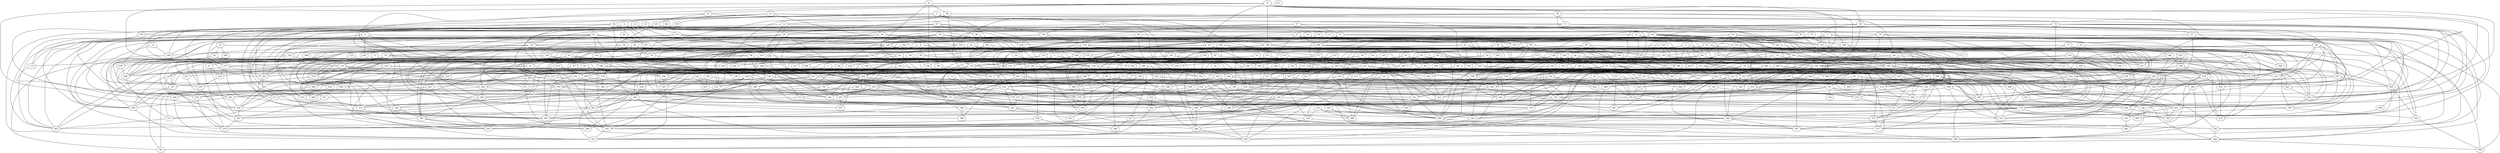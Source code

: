 strict graph "gnp_random_graph(400,0.015)" {
0;
1;
2;
3;
4;
5;
6;
7;
8;
9;
10;
11;
12;
13;
14;
15;
16;
17;
18;
19;
20;
21;
22;
23;
24;
25;
26;
27;
28;
29;
30;
31;
32;
33;
34;
35;
36;
37;
38;
39;
40;
41;
42;
43;
44;
45;
46;
47;
48;
49;
50;
51;
52;
53;
54;
55;
56;
57;
58;
59;
60;
61;
62;
63;
64;
65;
66;
67;
68;
69;
70;
71;
72;
73;
74;
75;
76;
77;
78;
79;
80;
81;
82;
83;
84;
85;
86;
87;
88;
89;
90;
91;
92;
93;
94;
95;
96;
97;
98;
99;
100;
101;
102;
103;
104;
105;
106;
107;
108;
109;
110;
111;
112;
113;
114;
115;
116;
117;
118;
119;
120;
121;
122;
123;
124;
125;
126;
127;
128;
129;
130;
131;
132;
133;
134;
135;
136;
137;
138;
139;
140;
141;
142;
143;
144;
145;
146;
147;
148;
149;
150;
151;
152;
153;
154;
155;
156;
157;
158;
159;
160;
161;
162;
163;
164;
165;
166;
167;
168;
169;
170;
171;
172;
173;
174;
175;
176;
177;
178;
179;
180;
181;
182;
183;
184;
185;
186;
187;
188;
189;
190;
191;
192;
193;
194;
195;
196;
197;
198;
199;
200;
201;
202;
203;
204;
205;
206;
207;
208;
209;
210;
211;
212;
213;
214;
215;
216;
217;
218;
219;
220;
221;
222;
223;
224;
225;
226;
227;
228;
229;
230;
231;
232;
233;
234;
235;
236;
237;
238;
239;
240;
241;
242;
243;
244;
245;
246;
247;
248;
249;
250;
251;
252;
253;
254;
255;
256;
257;
258;
259;
260;
261;
262;
263;
264;
265;
266;
267;
268;
269;
270;
271;
272;
273;
274;
275;
276;
277;
278;
279;
280;
281;
282;
283;
284;
285;
286;
287;
288;
289;
290;
291;
292;
293;
294;
295;
296;
297;
298;
299;
300;
301;
302;
303;
304;
305;
306;
307;
308;
309;
310;
311;
312;
313;
314;
315;
316;
317;
318;
319;
320;
321;
322;
323;
324;
325;
326;
327;
328;
329;
330;
331;
332;
333;
334;
335;
336;
337;
338;
339;
340;
341;
342;
343;
344;
345;
346;
347;
348;
349;
350;
351;
352;
353;
354;
355;
356;
357;
358;
359;
360;
361;
362;
363;
364;
365;
366;
367;
368;
369;
370;
371;
372;
373;
374;
375;
376;
377;
378;
379;
380;
381;
382;
383;
384;
385;
386;
387;
388;
389;
390;
391;
392;
393;
394;
395;
396;
397;
398;
399;
0 -- 165  [is_available=True, prob="0.0523796615684"];
0 -- 201  [is_available=True, prob="0.149494522424"];
0 -- 93  [is_available=True, prob="1.0"];
0 -- 318  [is_available=True, prob="1.0"];
0 -- 39  [is_available=True, prob="0.0309489458091"];
1 -- 354  [is_available=True, prob="0.191725436668"];
1 -- 68  [is_available=True, prob="1.0"];
1 -- 261  [is_available=True, prob="0.544824028272"];
1 -- 300  [is_available=True, prob="0.310121893276"];
1 -- 74  [is_available=True, prob="0.173383597291"];
1 -- 140  [is_available=True, prob="0.161403920431"];
1 -- 86  [is_available=True, prob="0.701616312905"];
1 -- 248  [is_available=True, prob="0.190567802689"];
1 -- 90  [is_available=True, prob="0.706899574591"];
1 -- 251  [is_available=True, prob="1.0"];
2 -- 163  [is_available=True, prob="0.746389010685"];
2 -- 133  [is_available=True, prob="0.100801023064"];
2 -- 389  [is_available=True, prob="1.0"];
2 -- 108  [is_available=True, prob="0.62283788599"];
2 -- 369  [is_available=True, prob="0.00703542448987"];
2 -- 277  [is_available=True, prob="0.796421431609"];
2 -- 282  [is_available=True, prob="0.816364762532"];
2 -- 245  [is_available=True, prob="0.725710941463"];
3 -- 357  [is_available=True, prob="1.0"];
3 -- 6  [is_available=True, prob="0.747282035299"];
3 -- 201  [is_available=True, prob="0.271669937728"];
3 -- 80  [is_available=True, prob="1.0"];
3 -- 181  [is_available=True, prob="0.575834280798"];
3 -- 252  [is_available=True, prob="0.950063783204"];
4 -- 152  [is_available=True, prob="0.828719963776"];
4 -- 395  [is_available=True, prob="1.0"];
4 -- 382  [is_available=True, prob="0.643904841985"];
4 -- 159  [is_available=True, prob="0.165297350514"];
5 -- 192  [is_available=True, prob="0.855025786325"];
5 -- 310  [is_available=True, prob="0.204355997047"];
5 -- 264  [is_available=True, prob="0.703070298209"];
5 -- 297  [is_available=True, prob="0.44979007646"];
5 -- 235  [is_available=True, prob="1.0"];
5 -- 209  [is_available=True, prob="0.351669591264"];
5 -- 275  [is_available=True, prob="0.3041169155"];
5 -- 150  [is_available=True, prob="1.0"];
6 -- 98  [is_available=True, prob="1.0"];
6 -- 238  [is_available=True, prob="0.178554854288"];
6 -- 372  [is_available=True, prob="0.0507878806506"];
6 -- 46  [is_available=True, prob="1.0"];
6 -- 155  [is_available=True, prob="0.396899334035"];
7 -- 328  [is_available=True, prob="0.24221552592"];
7 -- 362  [is_available=True, prob="0.22705999234"];
7 -- 227  [is_available=True, prob="0.754204430486"];
7 -- 166  [is_available=True, prob="0.149166063388"];
8 -- 194  [is_available=True, prob="0.868358808659"];
8 -- 295  [is_available=True, prob="0.277402331471"];
9 -- 356  [is_available=True, prob="0.834651592308"];
9 -- 106  [is_available=True, prob="1.0"];
9 -- 269  [is_available=True, prob="0.808438374021"];
9 -- 305  [is_available=True, prob="0.96583864502"];
9 -- 82  [is_available=True, prob="1.0"];
9 -- 243  [is_available=True, prob="0.688808892777"];
9 -- 22  [is_available=True, prob="0.636708658008"];
9 -- 221  [is_available=True, prob="0.299971270249"];
9 -- 30  [is_available=True, prob="0.742113010276"];
10 -- 82  [is_available=True, prob="0.494063109338"];
10 -- 299  [is_available=True, prob="0.154947344543"];
10 -- 268  [is_available=True, prob="0.737192004949"];
10 -- 45  [is_available=True, prob="0.63917854258"];
10 -- 197  [is_available=True, prob="0.908490276425"];
11 -- 194  [is_available=True, prob="0.165564290469"];
11 -- 197  [is_available=True, prob="0.665224259608"];
11 -- 391  [is_available=True, prob="0.0935870789954"];
11 -- 264  [is_available=True, prob="1.0"];
11 -- 111  [is_available=True, prob="0.597218645398"];
11 -- 146  [is_available=True, prob="0.974569341107"];
12 -- 353  [is_available=True, prob="0.959951038062"];
12 -- 38  [is_available=True, prob="0.584822669907"];
12 -- 262  [is_available=True, prob="0.945884649983"];
12 -- 106  [is_available=True, prob="0.589050339413"];
12 -- 174  [is_available=True, prob="0.455217618945"];
12 -- 28  [is_available=True, prob="0.427835890033"];
13 -- 261  [is_available=True, prob="1.0"];
13 -- 301  [is_available=True, prob="0.157968808946"];
14 -- 385  [is_available=True, prob="0.754811158597"];
14 -- 346  [is_available=True, prob="1.0"];
14 -- 339  [is_available=True, prob="0.870803095952"];
14 -- 156  [is_available=True, prob="0.234345630558"];
14 -- 150  [is_available=True, prob="0.209155235128"];
15 -- 112  [is_available=True, prob="0.967299288434"];
15 -- 170  [is_available=True, prob="0.141954193554"];
15 -- 139  [is_available=True, prob="0.534837313385"];
15 -- 269  [is_available=True, prob="0.880629517923"];
16 -- 370  [is_available=True, prob="0.536734474706"];
16 -- 363  [is_available=True, prob="0.366320551577"];
16 -- 87  [is_available=True, prob="0.40908813816"];
17 -- 178  [is_available=True, prob="1.0"];
17 -- 291  [is_available=True, prob="0.573625818915"];
17 -- 156  [is_available=True, prob="1.0"];
17 -- 398  [is_available=True, prob="1.0"];
18 -- 384  [is_available=True, prob="0.466171286097"];
18 -- 65  [is_available=True, prob="0.202657759661"];
18 -- 194  [is_available=True, prob="0.467794100083"];
18 -- 238  [is_available=True, prob="0.881229241406"];
18 -- 343  [is_available=True, prob="0.763972904263"];
18 -- 186  [is_available=True, prob="0.0863886853824"];
19 -- 321  [is_available=True, prob="1.0"];
19 -- 358  [is_available=True, prob="0.875850172995"];
19 -- 137  [is_available=True, prob="0.133976009884"];
19 -- 298  [is_available=True, prob="0.0936611982209"];
19 -- 178  [is_available=True, prob="0.955892758458"];
19 -- 219  [is_available=True, prob="0.648065899177"];
20 -- 260  [is_available=True, prob="0.368699638732"];
20 -- 21  [is_available=True, prob="0.0552787111591"];
20 -- 126  [is_available=True, prob="0.94876384505"];
20 -- 237  [is_available=True, prob="1.0"];
21 -- 275  [is_available=True, prob="0.724454286265"];
21 -- 350  [is_available=True, prob="0.75933606202"];
21 -- 182  [is_available=True, prob="1.0"];
22 -- 28  [is_available=True, prob="0.785137130575"];
22 -- 345  [is_available=True, prob="0.0137792088243"];
22 -- 71  [is_available=True, prob="0.0595822398541"];
23 -- 372  [is_available=True, prob="0.828586067988"];
23 -- 66  [is_available=True, prob="1.0"];
23 -- 252  [is_available=True, prob="0.610877571275"];
23 -- 302  [is_available=True, prob="1.0"];
23 -- 287  [is_available=True, prob="1.0"];
24 -- 384  [is_available=True, prob="0.787512440201"];
24 -- 194  [is_available=True, prob="0.340493349395"];
24 -- 39  [is_available=True, prob="0.0601384885862"];
24 -- 264  [is_available=True, prob="1.0"];
24 -- 272  [is_available=True, prob="0.815526584748"];
24 -- 274  [is_available=True, prob="0.703979348055"];
24 -- 86  [is_available=True, prob="0.617465380174"];
24 -- 56  [is_available=True, prob="0.369964327939"];
25 -- 153  [is_available=True, prob="0.62330395898"];
25 -- 351  [is_available=True, prob="1.0"];
25 -- 326  [is_available=True, prob="0.855282351769"];
25 -- 257  [is_available=True, prob="0.173380169922"];
26 -- 346  [is_available=True, prob="0.56650221371"];
26 -- 132  [is_available=True, prob="1.0"];
26 -- 261  [is_available=True, prob="1.0"];
27 -- 104  [is_available=True, prob="1.0"];
27 -- 273  [is_available=True, prob="0.0115372107032"];
27 -- 68  [is_available=True, prob="0.150355182671"];
27 -- 222  [is_available=True, prob="0.0589343912067"];
27 -- 206  [is_available=True, prob="0.591351256801"];
28 -- 224  [is_available=True, prob="0.666413047971"];
28 -- 324  [is_available=True, prob="0.377990771792"];
28 -- 396  [is_available=True, prob="0.379402717267"];
28 -- 78  [is_available=True, prob="0.0964424970359"];
28 -- 179  [is_available=True, prob="1.0"];
28 -- 356  [is_available=True, prob="0.299181688516"];
28 -- 378  [is_available=True, prob="0.859511869992"];
28 -- 60  [is_available=True, prob="1.0"];
29 -- 129  [is_available=True, prob="0.768689612743"];
29 -- 141  [is_available=True, prob="0.0927936623255"];
29 -- 336  [is_available=True, prob="0.324089725418"];
29 -- 210  [is_available=True, prob="0.913350259412"];
29 -- 276  [is_available=True, prob="0.877998616659"];
29 -- 118  [is_available=True, prob="0.068986204733"];
29 -- 347  [is_available=True, prob="1.0"];
29 -- 158  [is_available=True, prob="0.608850624596"];
30 -- 35  [is_available=True, prob="0.738842710579"];
30 -- 298  [is_available=True, prob="0.354232641067"];
30 -- 279  [is_available=True, prob="1.0"];
30 -- 173  [is_available=True, prob="0.364676087981"];
30 -- 143  [is_available=True, prob="0.607404931865"];
30 -- 338  [is_available=True, prob="0.112365127051"];
30 -- 243  [is_available=True, prob="0.348570125994"];
30 -- 41  [is_available=True, prob="0.06922070658"];
30 -- 399  [is_available=True, prob="0.214052871371"];
30 -- 253  [is_available=True, prob="0.301064372311"];
31 -- 68  [is_available=True, prob="0.550587603306"];
31 -- 391  [is_available=True, prob="0.31646651792"];
31 -- 168  [is_available=True, prob="0.899494643194"];
31 -- 269  [is_available=True, prob="0.0991895522169"];
31 -- 270  [is_available=True, prob="0.169651080374"];
31 -- 368  [is_available=True, prob="0.0944264603651"];
31 -- 328  [is_available=True, prob="1.0"];
31 -- 282  [is_available=True, prob="0.728374887345"];
32 -- 129  [is_available=True, prob="0.0544535452514"];
32 -- 97  [is_available=True, prob="1.0"];
32 -- 65  [is_available=True, prob="0.479775821765"];
32 -- 275  [is_available=True, prob="0.973469451297"];
32 -- 148  [is_available=True, prob="0.0323886473247"];
32 -- 309  [is_available=True, prob="1.0"];
32 -- 55  [is_available=True, prob="0.23192216981"];
33 -- 48  [is_available=True, prob="0.190413632708"];
33 -- 219  [is_available=True, prob="0.686653088631"];
33 -- 197  [is_available=True, prob="0.862682030967"];
33 -- 126  [is_available=True, prob="0.692028296836"];
33 -- 271  [is_available=True, prob="0.88455145078"];
34 -- 296  [is_available=True, prob="0.558515629852"];
34 -- 92  [is_available=True, prob="0.308482338636"];
34 -- 234  [is_available=True, prob="0.256606753756"];
34 -- 311  [is_available=True, prob="1.0"];
34 -- 371  [is_available=True, prob="0.930902455841"];
34 -- 85  [is_available=True, prob="1.0"];
34 -- 247  [is_available=True, prob="0.559618223259"];
34 -- 284  [is_available=True, prob="0.706330959531"];
35 -- 104  [is_available=True, prob="0.762093588879"];
35 -- 203  [is_available=True, prob="0.0772698715553"];
35 -- 368  [is_available=True, prob="0.931710042672"];
35 -- 309  [is_available=True, prob="0.282484780203"];
35 -- 312  [is_available=True, prob="1.0"];
36 -- 160  [is_available=True, prob="0.106140158094"];
36 -- 353  [is_available=True, prob="1.0"];
36 -- 227  [is_available=True, prob="0.535760478794"];
36 -- 47  [is_available=True, prob="0.269008343193"];
36 -- 244  [is_available=True, prob="0.44729817257"];
36 -- 342  [is_available=True, prob="0.891322987846"];
37 -- 100  [is_available=True, prob="0.279464545165"];
37 -- 199  [is_available=True, prob="1.0"];
37 -- 201  [is_available=True, prob="0.434225290701"];
37 -- 141  [is_available=True, prob="0.866188637189"];
37 -- 115  [is_available=True, prob="0.25529124794"];
37 -- 57  [is_available=True, prob="1.0"];
38 -- 180  [is_available=True, prob="0.259234678504"];
38 -- 359  [is_available=True, prob="0.938324833772"];
38 -- 228  [is_available=True, prob="0.902668149981"];
38 -- 111  [is_available=True, prob="0.878635349182"];
39 -- 237  [is_available=True, prob="0.08716016262"];
39 -- 272  [is_available=True, prob="0.192496056018"];
39 -- 261  [is_available=True, prob="0.84620984501"];
40 -- 380  [is_available=True, prob="0.758928207296"];
40 -- 379  [is_available=True, prob="0.199170208886"];
40 -- 68  [is_available=True, prob="0.579604603466"];
40 -- 327  [is_available=True, prob="0.786906528376"];
41 -- 359  [is_available=True, prob="0.881952704619"];
41 -- 51  [is_available=True, prob="0.788565405732"];
41 -- 150  [is_available=True, prob="0.260022044579"];
41 -- 279  [is_available=True, prob="1.0"];
41 -- 313  [is_available=True, prob="0.629901127683"];
41 -- 154  [is_available=True, prob="0.148241295274"];
41 -- 251  [is_available=True, prob="0.88189090778"];
42 -- 266  [is_available=True, prob="1.0"];
42 -- 166  [is_available=True, prob="0.159736488284"];
43 -- 366  [is_available=True, prob="0.620764010911"];
43 -- 253  [is_available=True, prob="0.925177466065"];
43 -- 85  [is_available=True, prob="0.476061198669"];
43 -- 222  [is_available=True, prob="0.425417638136"];
43 -- 189  [is_available=True, prob="1.0"];
44 -- 70  [is_available=True, prob="1.0"];
44 -- 392  [is_available=True, prob="0.222605688616"];
44 -- 393  [is_available=True, prob="1.0"];
44 -- 142  [is_available=True, prob="1.0"];
44 -- 271  [is_available=True, prob="1.0"];
44 -- 338  [is_available=True, prob="1.0"];
45 -- 251  [is_available=True, prob="0.249610471298"];
45 -- 338  [is_available=True, prob="0.126783665932"];
45 -- 255  [is_available=True, prob="0.834611855665"];
46 -- 155  [is_available=True, prob="0.802765645317"];
47 -- 179  [is_available=True, prob="0.115754229672"];
47 -- 262  [is_available=True, prob="1.0"];
48 -- 251  [is_available=True, prob="0.0235610422061"];
48 -- 52  [is_available=True, prob="0.0967369053876"];
48 -- 361  [is_available=True, prob="0.222246488182"];
48 -- 273  [is_available=True, prob="0.841005494141"];
49 -- 360  [is_available=True, prob="0.202948503074"];
49 -- 109  [is_available=True, prob="0.405145551729"];
49 -- 339  [is_available=True, prob="1.0"];
49 -- 343  [is_available=True, prob="0.255294757718"];
49 -- 345  [is_available=True, prob="0.0841885707895"];
49 -- 123  [is_available=True, prob="1.0"];
50 -- 102  [is_available=True, prob="0.27758073022"];
50 -- 71  [is_available=True, prob="0.853495286177"];
50 -- 209  [is_available=True, prob="0.324674105218"];
50 -- 84  [is_available=True, prob="0.408690629267"];
50 -- 379  [is_available=True, prob="0.217001249338"];
50 -- 94  [is_available=True, prob="0.582370955636"];
50 -- 159  [is_available=True, prob="0.0868182726361"];
51 -- 256  [is_available=True, prob="0.182740552637"];
51 -- 367  [is_available=True, prob="0.481378358023"];
52 -- 230  [is_available=True, prob="0.37111349864"];
52 -- 348  [is_available=True, prob="0.420117743559"];
52 -- 101  [is_available=True, prob="0.366860128497"];
52 -- 94  [is_available=True, prob="0.892113141299"];
53 -- 394  [is_available=True, prob="1.0"];
53 -- 252  [is_available=True, prob="0.534763453315"];
54 -- 293  [is_available=True, prob="0.842893826506"];
54 -- 205  [is_available=True, prob="1.0"];
54 -- 143  [is_available=True, prob="0.409440286823"];
54 -- 86  [is_available=True, prob="1.0"];
54 -- 119  [is_available=True, prob="1.0"];
54 -- 316  [is_available=True, prob="0.491865164434"];
55 -- 169  [is_available=True, prob="0.618741184586"];
55 -- 347  [is_available=True, prob="0.530618590348"];
55 -- 59  [is_available=True, prob="0.00684788159958"];
55 -- 87  [is_available=True, prob="0.0444150863246"];
56 -- 70  [is_available=True, prob="0.517438724864"];
56 -- 79  [is_available=True, prob="1.0"];
57 -- 104  [is_available=True, prob="0.895541720744"];
57 -- 115  [is_available=True, prob="1.0"];
57 -- 99  [is_available=True, prob="0.405755914767"];
57 -- 336  [is_available=True, prob="0.401189211659"];
58 -- 130  [is_available=True, prob="0.275615710203"];
58 -- 300  [is_available=True, prob="0.00953179971874"];
58 -- 330  [is_available=True, prob="1.0"];
58 -- 140  [is_available=True, prob="0.839572397931"];
58 -- 242  [is_available=True, prob="0.920990151666"];
58 -- 276  [is_available=True, prob="0.356139968925"];
58 -- 310  [is_available=True, prob="1.0"];
58 -- 187  [is_available=True, prob="0.805552220388"];
59 -- 123  [is_available=True, prob="1.0"];
59 -- 252  [is_available=True, prob="0.518942289393"];
59 -- 269  [is_available=True, prob="0.14587279222"];
59 -- 118  [is_available=True, prob="0.584691010507"];
60 -- 234  [is_available=True, prob="1.0"];
60 -- 334  [is_available=True, prob="1.0"];
60 -- 231  [is_available=True, prob="0.148397941807"];
61 -- 225  [is_available=True, prob="1.0"];
61 -- 163  [is_available=True, prob="0.902414867769"];
61 -- 292  [is_available=True, prob="0.656255022538"];
61 -- 103  [is_available=True, prob="0.360053121156"];
61 -- 328  [is_available=True, prob="0.595414190514"];
61 -- 273  [is_available=True, prob="1.0"];
61 -- 365  [is_available=True, prob="1.0"];
61 -- 240  [is_available=True, prob="0.730309520574"];
61 -- 241  [is_available=True, prob="0.459763101319"];
61 -- 371  [is_available=True, prob="0.385693395243"];
61 -- 155  [is_available=True, prob="1.0"];
62 -- 217  [is_available=True, prob="0.824235016058"];
62 -- 340  [is_available=True, prob="0.433593875351"];
62 -- 372  [is_available=True, prob="0.947355242207"];
62 -- 231  [is_available=True, prob="0.000719330832362"];
63 -- 105  [is_available=True, prob="0.0854071549582"];
63 -- 307  [is_available=True, prob="0.417888532416"];
63 -- 317  [is_available=True, prob="1.0"];
63 -- 247  [is_available=True, prob="0.0404565249642"];
64 -- 112  [is_available=True, prob="1.0"];
64 -- 187  [is_available=True, prob="1.0"];
64 -- 197  [is_available=True, prob="1.0"];
65 -- 352  [is_available=True, prob="0.647059582612"];
65 -- 326  [is_available=True, prob="0.876928697222"];
65 -- 166  [is_available=True, prob="0.979526196634"];
65 -- 308  [is_available=True, prob="0.295759227287"];
65 -- 184  [is_available=True, prob="1.0"];
65 -- 250  [is_available=True, prob="0.507942624777"];
66 -- 97  [is_available=True, prob="1.0"];
66 -- 362  [is_available=True, prob="0.691363467614"];
66 -- 188  [is_available=True, prob="0.13995643376"];
66 -- 205  [is_available=True, prob="1.0"];
67 -- 96  [is_available=True, prob="0.88291240593"];
67 -- 105  [is_available=True, prob="0.331670746809"];
67 -- 301  [is_available=True, prob="1.0"];
67 -- 147  [is_available=True, prob="0.246882625353"];
67 -- 118  [is_available=True, prob="0.299640032774"];
67 -- 380  [is_available=True, prob="0.0104791157875"];
68 -- 232  [is_available=True, prob="0.0386992515547"];
68 -- 342  [is_available=True, prob="0.426106651723"];
69 -- 230  [is_available=True, prob="0.905360757271"];
69 -- 360  [is_available=True, prob="0.209915169442"];
69 -- 138  [is_available=True, prob="0.484266646493"];
69 -- 204  [is_available=True, prob="0.840272920252"];
69 -- 306  [is_available=True, prob="1.0"];
69 -- 276  [is_available=True, prob="0.310975190977"];
69 -- 149  [is_available=True, prob="0.0295315557888"];
69 -- 316  [is_available=True, prob="0.104043305657"];
70 -- 136  [is_available=True, prob="1.0"];
70 -- 208  [is_available=True, prob="0.356391732955"];
71 -- 351  [is_available=True, prob="1.0"];
71 -- 83  [is_available=True, prob="0.201101142509"];
71 -- 191  [is_available=True, prob="1.0"];
72 -- 326  [is_available=True, prob="0.243210424991"];
72 -- 264  [is_available=True, prob="0.914023601517"];
72 -- 74  [is_available=True, prob="0.736684843996"];
72 -- 309  [is_available=True, prob="0.0839955973408"];
72 -- 220  [is_available=True, prob="0.598836192708"];
72 -- 394  [is_available=True, prob="0.895897848107"];
73 -- 338  [is_available=True, prob="0.384006173552"];
73 -- 254  [is_available=True, prob="1.0"];
74 -- 320  [is_available=True, prob="0.774292525962"];
74 -- 203  [is_available=True, prob="1.0"];
74 -- 311  [is_available=True, prob="0.727265413016"];
74 -- 376  [is_available=True, prob="0.319951023586"];
74 -- 283  [is_available=True, prob="1.0"];
75 -- 142  [is_available=True, prob="0.794470759911"];
75 -- 143  [is_available=True, prob="1.0"];
76 -- 291  [is_available=True, prob="1.0"];
76 -- 229  [is_available=True, prob="0.635345124499"];
76 -- 231  [is_available=True, prob="0.726723732237"];
76 -- 243  [is_available=True, prob="0.878492891164"];
76 -- 279  [is_available=True, prob="0.279139782161"];
76 -- 376  [is_available=True, prob="0.887998718539"];
76 -- 218  [is_available=True, prob="1.0"];
76 -- 349  [is_available=True, prob="0.602120643241"];
76 -- 94  [is_available=True, prob="1.0"];
77 -- 355  [is_available=True, prob="1.0"];
77 -- 398  [is_available=True, prob="1.0"];
77 -- 131  [is_available=True, prob="1.0"];
77 -- 376  [is_available=True, prob="0.0354635506497"];
77 -- 220  [is_available=True, prob="0.581248453682"];
77 -- 318  [is_available=True, prob="1.0"];
78 -- 272  [is_available=True, prob="0.882711373569"];
78 -- 129  [is_available=True, prob="0.141049727193"];
78 -- 274  [is_available=True, prob="0.661376440746"];
78 -- 257  [is_available=True, prob="0.504561520804"];
79 -- 264  [is_available=True, prob="0.437727832803"];
79 -- 152  [is_available=True, prob="1.0"];
79 -- 242  [is_available=True, prob="0.287173903391"];
79 -- 308  [is_available=True, prob="0.625540653757"];
79 -- 347  [is_available=True, prob="0.264943842535"];
79 -- 350  [is_available=True, prob="0.0850779792674"];
80 -- 132  [is_available=True, prob="0.174151790131"];
80 -- 199  [is_available=True, prob="0.519092694059"];
80 -- 115  [is_available=True, prob="0.91392169226"];
80 -- 249  [is_available=True, prob="1.0"];
80 -- 251  [is_available=True, prob="1.0"];
81 -- 304  [is_available=True, prob="0.688977834491"];
81 -- 305  [is_available=True, prob="0.592223218759"];
81 -- 392  [is_available=True, prob="1.0"];
82 -- 120  [is_available=True, prob="0.311743406221"];
82 -- 229  [is_available=True, prob="0.361288007377"];
83 -- 132  [is_available=True, prob="0.854846852772"];
83 -- 198  [is_available=True, prob="0.144896164324"];
83 -- 104  [is_available=True, prob="0.0656461565038"];
83 -- 263  [is_available=True, prob="0.920362380409"];
83 -- 113  [is_available=True, prob="1.0"];
83 -- 310  [is_available=True, prob="0.765725437989"];
83 -- 183  [is_available=True, prob="0.89975039309"];
83 -- 100  [is_available=True, prob="0.217380536326"];
84 -- 292  [is_available=True, prob="0.0460498337504"];
84 -- 337  [is_available=True, prob="1.0"];
84 -- 243  [is_available=True, prob="1.0"];
84 -- 280  [is_available=True, prob="1.0"];
84 -- 156  [is_available=True, prob="0.0192522834852"];
84 -- 319  [is_available=True, prob="0.794908863318"];
85 -- 259  [is_available=True, prob="0.367868050518"];
85 -- 298  [is_available=True, prob="0.802931745565"];
86 -- 132  [is_available=True, prob="0.0554380014039"];
86 -- 135  [is_available=True, prob="0.3644738416"];
86 -- 232  [is_available=True, prob="1.0"];
86 -- 300  [is_available=True, prob="0.94854742578"];
86 -- 353  [is_available=True, prob="1.0"];
86 -- 356  [is_available=True, prob="0.108647918333"];
87 -- 239  [is_available=True, prob="0.664824425759"];
87 -- 305  [is_available=True, prob="0.886751093085"];
87 -- 245  [is_available=True, prob="0.949863603603"];
87 -- 314  [is_available=True, prob="0.972918587318"];
87 -- 319  [is_available=True, prob="0.595043962482"];
88 -- 308  [is_available=True, prob="0.748733960336"];
88 -- 133  [is_available=True, prob="0.291543007946"];
88 -- 182  [is_available=True, prob="0.161670731941"];
89 -- 304  [is_available=True, prob="0.666056824489"];
89 -- 171  [is_available=True, prob="1.0"];
90 -- 341  [is_available=True, prob="0.140367025271"];
90 -- 289  [is_available=True, prob="0.221293671957"];
91 -- 121  [is_available=True, prob="0.980521262346"];
91 -- 330  [is_available=True, prob="1.0"];
91 -- 140  [is_available=True, prob="0.724227507404"];
91 -- 294  [is_available=True, prob="0.11522331368"];
91 -- 308  [is_available=True, prob="0.432902099906"];
92 -- 372  [is_available=True, prob="0.598335095935"];
92 -- 358  [is_available=True, prob="0.189544234627"];
93 -- 250  [is_available=True, prob="0.731508931432"];
93 -- 277  [is_available=True, prob="0.183348083064"];
93 -- 197  [is_available=True, prob="0.171125748383"];
93 -- 271  [is_available=True, prob="1.0"];
94 -- 208  [is_available=True, prob="0.872619716082"];
94 -- 147  [is_available=True, prob="1.0"];
94 -- 315  [is_available=True, prob="0.72622252307"];
94 -- 191  [is_available=True, prob="1.0"];
95 -- 389  [is_available=True, prob="0.217750283715"];
95 -- 231  [is_available=True, prob="1.0"];
95 -- 223  [is_available=True, prob="1.0"];
95 -- 123  [is_available=True, prob="1.0"];
95 -- 157  [is_available=True, prob="1.0"];
95 -- 254  [is_available=True, prob="0.670002205919"];
95 -- 287  [is_available=True, prob="1.0"];
96 -- 224  [is_available=True, prob="0.335925292074"];
96 -- 193  [is_available=True, prob="0.0578417908035"];
97 -- 298  [is_available=True, prob="1.0"];
97 -- 130  [is_available=True, prob="0.46634267498"];
97 -- 336  [is_available=True, prob="0.601694737032"];
97 -- 273  [is_available=True, prob="0.601867731436"];
97 -- 243  [is_available=True, prob="1.0"];
97 -- 343  [is_available=True, prob="0.981061309821"];
97 -- 383  [is_available=True, prob="0.101119276492"];
98 -- 144  [is_available=True, prob="1.0"];
98 -- 233  [is_available=True, prob="0.349959951779"];
98 -- 238  [is_available=True, prob="0.675519067107"];
98 -- 352  [is_available=True, prob="0.319139288318"];
99 -- 296  [is_available=True, prob="1.0"];
99 -- 323  [is_available=True, prob="0.511084817261"];
99 -- 163  [is_available=True, prob="1.0"];
99 -- 228  [is_available=True, prob="0.715250060272"];
100 -- 202  [is_available=True, prob="0.81888656905"];
100 -- 172  [is_available=True, prob="0.715042037337"];
100 -- 145  [is_available=True, prob="0.469565720936"];
100 -- 213  [is_available=True, prob="0.672965376966"];
101 -- 262  [is_available=True, prob="0.806513157588"];
101 -- 360  [is_available=True, prob="0.763174420926"];
101 -- 271  [is_available=True, prob="1.0"];
101 -- 208  [is_available=True, prob="0.588757808808"];
101 -- 370  [is_available=True, prob="1.0"];
102 -- 224  [is_available=True, prob="1.0"];
102 -- 355  [is_available=True, prob="0.141023122927"];
102 -- 165  [is_available=True, prob="1.0"];
102 -- 106  [is_available=True, prob="1.0"];
102 -- 141  [is_available=True, prob="1.0"];
102 -- 205  [is_available=True, prob="0.929942192453"];
102 -- 211  [is_available=True, prob="0.903594864181"];
102 -- 279  [is_available=True, prob="0.793632810308"];
102 -- 344  [is_available=True, prob="0.573972385448"];
102 -- 153  [is_available=True, prob="0.404339257807"];
102 -- 154  [is_available=True, prob="1.0"];
102 -- 348  [is_available=True, prob="0.820140742713"];
103 -- 192  [is_available=True, prob="0.232927068607"];
103 -- 347  [is_available=True, prob="0.809255224262"];
103 -- 179  [is_available=True, prob="1.0"];
104 -- 296  [is_available=True, prob="0.470396877591"];
104 -- 395  [is_available=True, prob="0.866158595971"];
104 -- 269  [is_available=True, prob="0.725782759271"];
104 -- 177  [is_available=True, prob="1.0"];
104 -- 253  [is_available=True, prob="0.015892472252"];
104 -- 222  [is_available=True, prob="0.182223682483"];
105 -- 233  [is_available=True, prob="0.249443808913"];
105 -- 370  [is_available=True, prob="1.0"];
105 -- 114  [is_available=True, prob="1.0"];
105 -- 119  [is_available=True, prob="0.62193007127"];
105 -- 222  [is_available=True, prob="0.463898801714"];
106 -- 384  [is_available=True, prob="0.493434369967"];
106 -- 360  [is_available=True, prob="0.811375505407"];
106 -- 305  [is_available=True, prob="0.692447606717"];
106 -- 151  [is_available=True, prob="1.0"];
106 -- 361  [is_available=True, prob="1.0"];
107 -- 376  [is_available=True, prob="0.764286954869"];
107 -- 174  [is_available=True, prob="0.172755004754"];
107 -- 183  [is_available=True, prob="0.983425085559"];
108 -- 306  [is_available=True, prob="0.454051799668"];
109 -- 193  [is_available=True, prob="0.903337374149"];
109 -- 359  [is_available=True, prob="0.551768125923"];
109 -- 394  [is_available=True, prob="1.0"];
109 -- 181  [is_available=True, prob="0.252503990272"];
109 -- 278  [is_available=True, prob="1.0"];
110 -- 386  [is_available=True, prob="0.472031471523"];
110 -- 142  [is_available=True, prob="0.919836377107"];
111 -- 142  [is_available=True, prob="0.715838617322"];
111 -- 215  [is_available=True, prob="1.0"];
112 -- 129  [is_available=True, prob="0.528655679913"];
112 -- 196  [is_available=True, prob="0.942328776693"];
112 -- 395  [is_available=True, prob="1.0"];
112 -- 365  [is_available=True, prob="0.13943374231"];
112 -- 115  [is_available=True, prob="0.33311045536"];
113 -- 281  [is_available=True, prob="1.0"];
113 -- 269  [is_available=True, prob="0.606194932031"];
113 -- 313  [is_available=True, prob="0.349908813162"];
114 -- 296  [is_available=True, prob="0.167394161053"];
114 -- 157  [is_available=True, prob="0.565123830335"];
115 -- 132  [is_available=True, prob="0.935394453275"];
115 -- 262  [is_available=True, prob="0.101550458327"];
115 -- 276  [is_available=True, prob="1.0"];
116 -- 337  [is_available=True, prob="0.0197586395817"];
116 -- 307  [is_available=True, prob="0.346242465262"];
116 -- 260  [is_available=True, prob="0.188436408581"];
116 -- 150  [is_available=True, prob="0.805533591644"];
118 -- 204  [is_available=True, prob="1.0"];
118 -- 269  [is_available=True, prob="1.0"];
118 -- 306  [is_available=True, prob="0.73974657463"];
118 -- 339  [is_available=True, prob="0.0670698361908"];
118 -- 373  [is_available=True, prob="0.22661083974"];
118 -- 248  [is_available=True, prob="0.966781621093"];
119 -- 360  [is_available=True, prob="0.147173537576"];
119 -- 207  [is_available=True, prob="0.069417415952"];
119 -- 177  [is_available=True, prob="0.497997992117"];
119 -- 249  [is_available=True, prob="0.600931829382"];
119 -- 252  [is_available=True, prob="0.260092642604"];
119 -- 126  [is_available=True, prob="0.211904989186"];
120 -- 193  [is_available=True, prob="1.0"];
120 -- 396  [is_available=True, prob="0.413573826851"];
120 -- 382  [is_available=True, prob="1.0"];
120 -- 273  [is_available=True, prob="0.620574098631"];
121 -- 384  [is_available=True, prob="0.807040521792"];
121 -- 323  [is_available=True, prob="0.574875614285"];
121 -- 268  [is_available=True, prob="0.134826062997"];
121 -- 350  [is_available=True, prob="1.0"];
122 -- 375  [is_available=True, prob="0.205473124221"];
122 -- 389  [is_available=True, prob="1.0"];
122 -- 239  [is_available=True, prob="0.847338947838"];
123 -- 323  [is_available=True, prob="1.0"];
123 -- 171  [is_available=True, prob="0.413763967744"];
123 -- 270  [is_available=True, prob="0.554979687141"];
123 -- 330  [is_available=True, prob="0.474805798303"];
123 -- 223  [is_available=True, prob="1.0"];
124 -- 258  [is_available=True, prob="0.145599571971"];
124 -- 182  [is_available=True, prob="0.643555349647"];
124 -- 361  [is_available=True, prob="0.79127815793"];
124 -- 266  [is_available=True, prob="0.000261804318129"];
124 -- 300  [is_available=True, prob="0.370161351401"];
124 -- 237  [is_available=True, prob="0.783502875455"];
124 -- 278  [is_available=True, prob="0.165172374853"];
124 -- 154  [is_available=True, prob="0.649547481708"];
125 -- 226  [is_available=True, prob="1.0"];
125 -- 250  [is_available=True, prob="0.435145957413"];
126 -- 193  [is_available=True, prob="0.880952503953"];
127 -- 393  [is_available=True, prob="0.163640199139"];
127 -- 165  [is_available=True, prob="0.73724672347"];
127 -- 223  [is_available=True, prob="0.998048902123"];
128 -- 267  [is_available=True, prob="1.0"];
128 -- 228  [is_available=True, prob="1.0"];
128 -- 182  [is_available=True, prob="0.473098099037"];
129 -- 228  [is_available=True, prob="0.0952233573201"];
129 -- 140  [is_available=True, prob="0.921986743784"];
129 -- 185  [is_available=True, prob="1.0"];
130 -- 272  [is_available=True, prob="0.693738418291"];
130 -- 204  [is_available=True, prob="0.953212269313"];
131 -- 332  [is_available=True, prob="0.973378690169"];
131 -- 186  [is_available=True, prob="0.638433882201"];
131 -- 188  [is_available=True, prob="0.477373125855"];
131 -- 334  [is_available=True, prob="0.472470742068"];
132 -- 342  [is_available=True, prob="0.355742812099"];
132 -- 361  [is_available=True, prob="1.0"];
132 -- 214  [is_available=True, prob="0.778650158933"];
133 -- 163  [is_available=True, prob="0.184713919469"];
133 -- 369  [is_available=True, prob="0.792053199811"];
133 -- 364  [is_available=True, prob="0.657932435871"];
133 -- 152  [is_available=True, prob="0.903106811883"];
133 -- 259  [is_available=True, prob="0.0030607516213"];
133 -- 190  [is_available=True, prob="1.0"];
134 -- 198  [is_available=True, prob="1.0"];
134 -- 269  [is_available=True, prob="1.0"];
134 -- 307  [is_available=True, prob="0.570646449803"];
134 -- 184  [is_available=True, prob="1.0"];
134 -- 377  [is_available=True, prob="0.90866984785"];
134 -- 379  [is_available=True, prob="1.0"];
135 -- 232  [is_available=True, prob="0.715903050846"];
135 -- 386  [is_available=True, prob="0.797877484009"];
135 -- 171  [is_available=True, prob="1.0"];
135 -- 387  [is_available=True, prob="1.0"];
136 -- 336  [is_available=True, prob="0.824256666635"];
136 -- 321  [is_available=True, prob="0.628629952573"];
136 -- 393  [is_available=True, prob="0.491369343769"];
137 -- 255  [is_available=True, prob="0.507987339038"];
137 -- 157  [is_available=True, prob="0.892436295427"];
137 -- 349  [is_available=True, prob="0.742886095669"];
137 -- 239  [is_available=True, prob="0.812772570514"];
138 -- 295  [is_available=True, prob="0.109112425915"];
138 -- 264  [is_available=True, prob="0.239626272118"];
138 -- 201  [is_available=True, prob="0.830306545594"];
138 -- 175  [is_available=True, prob="1.0"];
138 -- 243  [is_available=True, prob="0.067004747595"];
138 -- 220  [is_available=True, prob="0.287329270678"];
139 -- 143  [is_available=True, prob="0.451982688125"];
139 -- 365  [is_available=True, prob="0.140578739706"];
139 -- 173  [is_available=True, prob="1.0"];
140 -- 230  [is_available=True, prob="1.0"];
140 -- 175  [is_available=True, prob="0.103033486523"];
141 -- 169  [is_available=True, prob="1.0"];
141 -- 205  [is_available=True, prob="0.845759903366"];
141 -- 310  [is_available=True, prob="0.497390315786"];
142 -- 364  [is_available=True, prob="0.917532695184"];
142 -- 170  [is_available=True, prob="0.796109787312"];
142 -- 175  [is_available=True, prob="0.796804860748"];
142 -- 285  [is_available=True, prob="1.0"];
143 -- 172  [is_available=True, prob="0.925022240165"];
144 -- 240  [is_available=True, prob="1.0"];
144 -- 305  [is_available=True, prob="0.671803211676"];
144 -- 381  [is_available=True, prob="0.883049884487"];
144 -- 375  [is_available=True, prob="0.616839476225"];
145 -- 296  [is_available=True, prob="0.137639026306"];
145 -- 148  [is_available=True, prob="1.0"];
145 -- 203  [is_available=True, prob="0.960387487763"];
146 -- 372  [is_available=True, prob="0.601505454582"];
146 -- 148  [is_available=True, prob="0.801064795777"];
146 -- 203  [is_available=True, prob="0.769333115765"];
147 -- 161  [is_available=True, prob="0.647329682563"];
147 -- 240  [is_available=True, prob="1.0"];
147 -- 274  [is_available=True, prob="1.0"];
147 -- 251  [is_available=True, prob="0.0834575836972"];
147 -- 381  [is_available=True, prob="1.0"];
148 -- 352  [is_available=True, prob="1.0"];
148 -- 358  [is_available=True, prob="0.686494754951"];
148 -- 178  [is_available=True, prob="0.832633794599"];
148 -- 276  [is_available=True, prob="1.0"];
148 -- 373  [is_available=True, prob="0.459295081153"];
149 -- 385  [is_available=True, prob="0.160072566754"];
149 -- 187  [is_available=True, prob="1.0"];
149 -- 156  [is_available=True, prob="0.509797841433"];
149 -- 285  [is_available=True, prob="0.942836113224"];
150 -- 356  [is_available=True, prob="0.309308413793"];
150 -- 239  [is_available=True, prob="0.258986088708"];
150 -- 338  [is_available=True, prob="0.102367618123"];
150 -- 270  [is_available=True, prob="1.0"];
150 -- 351  [is_available=True, prob="1.0"];
150 -- 157  [is_available=True, prob="1.0"];
150 -- 190  [is_available=True, prob="0.528416231088"];
150 -- 319  [is_available=True, prob="0.697195495506"];
151 -- 256  [is_available=True, prob="0.544555126438"];
151 -- 198  [is_available=True, prob="1.0"];
151 -- 295  [is_available=True, prob="0.970809639494"];
151 -- 331  [is_available=True, prob="1.0"];
151 -- 243  [is_available=True, prob="1.0"];
151 -- 157  [is_available=True, prob="0.513754071669"];
151 -- 191  [is_available=True, prob="0.658970103129"];
152 -- 270  [is_available=True, prob="0.289673046784"];
152 -- 308  [is_available=True, prob="1.0"];
152 -- 341  [is_available=True, prob="0.828937352002"];
152 -- 278  [is_available=True, prob="0.0524529179199"];
152 -- 250  [is_available=True, prob="0.0762101551695"];
153 -- 228  [is_available=True, prob="0.058707872066"];
153 -- 198  [is_available=True, prob="1.0"];
153 -- 183  [is_available=True, prob="0.146346121367"];
153 -- 219  [is_available=True, prob="0.648093201572"];
154 -- 241  [is_available=True, prob="1.0"];
154 -- 208  [is_available=True, prob="1.0"];
154 -- 209  [is_available=True, prob="0.813015794518"];
154 -- 210  [is_available=True, prob="0.909363655245"];
155 -- 163  [is_available=True, prob="1.0"];
155 -- 388  [is_available=True, prob="0.706390744848"];
155 -- 158  [is_available=True, prob="0.983480762383"];
156 -- 253  [is_available=True, prob="0.247806942338"];
156 -- 176  [is_available=True, prob="0.578721650205"];
156 -- 178  [is_available=True, prob="0.528186896321"];
156 -- 221  [is_available=True, prob="0.209637777337"];
156 -- 213  [is_available=True, prob="0.449825045769"];
157 -- 387  [is_available=True, prob="0.448174052466"];
157 -- 235  [is_available=True, prob="0.190255095538"];
157 -- 280  [is_available=True, prob="0.936014456883"];
158 -- 393  [is_available=True, prob="0.147626300979"];
158 -- 340  [is_available=True, prob="1.0"];
158 -- 341  [is_available=True, prob="0.429117653765"];
158 -- 311  [is_available=True, prob="1.0"];
158 -- 376  [is_available=True, prob="0.297985712912"];
159 -- 230  [is_available=True, prob="0.336093657131"];
159 -- 295  [is_available=True, prob="0.0924948456369"];
159 -- 170  [is_available=True, prob="0.720354223633"];
159 -- 174  [is_available=True, prob="0.60981430419"];
159 -- 305  [is_available=True, prob="0.656187406645"];
159 -- 217  [is_available=True, prob="0.138809501295"];
160 -- 304  [is_available=True, prob="0.956810930401"];
160 -- 166  [is_available=True, prob="0.411681714129"];
160 -- 207  [is_available=True, prob="1.0"];
161 -- 188  [is_available=True, prob="1.0"];
161 -- 173  [is_available=True, prob="0.240032270763"];
162 -- 321  [is_available=True, prob="0.842827991559"];
162 -- 235  [is_available=True, prob="0.874248978441"];
162 -- 335  [is_available=True, prob="0.131458334516"];
163 -- 289  [is_available=True, prob="0.969806052796"];
163 -- 169  [is_available=True, prob="0.0767130204281"];
163 -- 202  [is_available=True, prob="1.0"];
163 -- 365  [is_available=True, prob="0.971497923534"];
163 -- 175  [is_available=True, prob="1.0"];
163 -- 274  [is_available=True, prob="0.107794716274"];
163 -- 355  [is_available=True, prob="1.0"];
163 -- 399  [is_available=True, prob="1.0"];
163 -- 394  [is_available=True, prob="0.867898116784"];
164 -- 272  [is_available=True, prob="0.427566124176"];
164 -- 276  [is_available=True, prob="0.476644234453"];
165 -- 196  [is_available=True, prob="0.641530956261"];
165 -- 370  [is_available=True, prob="0.123405252681"];
165 -- 243  [is_available=True, prob="0.758554689792"];
165 -- 251  [is_available=True, prob="0.887814637569"];
166 -- 301  [is_available=True, prob="0.268696196654"];
166 -- 181  [is_available=True, prob="0.778865450904"];
166 -- 330  [is_available=True, prob="0.424035399971"];
167 -- 312  [is_available=True, prob="0.996790360013"];
167 -- 320  [is_available=True, prob="0.445831387686"];
167 -- 259  [is_available=True, prob="1.0"];
167 -- 329  [is_available=True, prob="0.896981529008"];
167 -- 247  [is_available=True, prob="0.941604636535"];
168 -- 209  [is_available=True, prob="1.0"];
168 -- 323  [is_available=True, prob="0.583370664748"];
168 -- 230  [is_available=True, prob="0.72231396442"];
169 -- 391  [is_available=True, prob="0.0542381170221"];
169 -- 310  [is_available=True, prob="0.949857953717"];
169 -- 217  [is_available=True, prob="0.563367805871"];
169 -- 283  [is_available=True, prob="1.0"];
169 -- 221  [is_available=True, prob="0.580383898567"];
170 -- 235  [is_available=True, prob="0.764224201296"];
170 -- 174  [is_available=True, prob="0.704954381996"];
171 -- 193  [is_available=True, prob="0.106770769785"];
171 -- 262  [is_available=True, prob="0.139543998217"];
171 -- 343  [is_available=True, prob="0.197868412602"];
171 -- 378  [is_available=True, prob="1.0"];
171 -- 287  [is_available=True, prob="0.816725734297"];
173 -- 365  [is_available=True, prob="0.583283118638"];
174 -- 260  [is_available=True, prob="0.836238180807"];
174 -- 231  [is_available=True, prob="0.258119305605"];
174 -- 300  [is_available=True, prob="0.515485271881"];
174 -- 335  [is_available=True, prob="1.0"];
174 -- 340  [is_available=True, prob="0.169980062188"];
174 -- 245  [is_available=True, prob="0.124811534684"];
174 -- 286  [is_available=True, prob="0.539103587731"];
175 -- 216  [is_available=True, prob="1.0"];
175 -- 377  [is_available=True, prob="0.369511275593"];
176 -- 304  [is_available=True, prob="0.68556888807"];
176 -- 394  [is_available=True, prob="0.394101748266"];
176 -- 235  [is_available=True, prob="0.101989232762"];
177 -- 257  [is_available=True, prob="0.162411071948"];
177 -- 356  [is_available=True, prob="0.773097914495"];
177 -- 301  [is_available=True, prob="0.745534905722"];
177 -- 183  [is_available=True, prob="0.463295024039"];
177 -- 379  [is_available=True, prob="0.449134236232"];
178 -- 289  [is_available=True, prob="1.0"];
178 -- 353  [is_available=True, prob="0.762455867961"];
178 -- 284  [is_available=True, prob="0.558321817862"];
178 -- 377  [is_available=True, prob="0.68104005611"];
179 -- 234  [is_available=True, prob="0.101967224415"];
179 -- 241  [is_available=True, prob="1.0"];
179 -- 382  [is_available=True, prob="0.719730439611"];
180 -- 202  [is_available=True, prob="0.277144350738"];
180 -- 386  [is_available=True, prob="0.899349015808"];
180 -- 269  [is_available=True, prob="0.604251975119"];
180 -- 343  [is_available=True, prob="0.120099616247"];
181 -- 328  [is_available=True, prob="0.749977432161"];
181 -- 371  [is_available=True, prob="0.146926012268"];
182 -- 204  [is_available=True, prob="0.837755519325"];
182 -- 280  [is_available=True, prob="0.0513645013687"];
182 -- 307  [is_available=True, prob="0.618160365114"];
183 -- 211  [is_available=True, prob="0.44919243541"];
183 -- 337  [is_available=True, prob="0.321562239549"];
183 -- 306  [is_available=True, prob="0.975451482721"];
183 -- 255  [is_available=True, prob="0.857640601692"];
183 -- 223  [is_available=True, prob="0.598356907112"];
184 -- 246  [is_available=True, prob="0.158246729443"];
185 -- 260  [is_available=True, prob="0.672906434441"];
185 -- 201  [is_available=True, prob="0.501476655739"];
185 -- 209  [is_available=True, prob="0.971885962443"];
185 -- 308  [is_available=True, prob="0.870166589918"];
185 -- 340  [is_available=True, prob="0.716128727182"];
185 -- 219  [is_available=True, prob="1.0"];
186 -- 278  [is_available=True, prob="0.237472661538"];
186 -- 229  [is_available=True, prob="0.745223459723"];
186 -- 322  [is_available=True, prob="0.382608422022"];
186 -- 246  [is_available=True, prob="0.648113095019"];
186 -- 248  [is_available=True, prob="0.338575168968"];
186 -- 189  [is_available=True, prob="0.296638880987"];
187 -- 291  [is_available=True, prob="1.0"];
187 -- 327  [is_available=True, prob="0.96863686952"];
187 -- 274  [is_available=True, prob="0.245468127225"];
187 -- 309  [is_available=True, prob="0.450759959349"];
188 -- 214  [is_available=True, prob="0.25684955813"];
189 -- 386  [is_available=True, prob="0.247461386224"];
189 -- 292  [is_available=True, prob="0.689637374321"];
189 -- 271  [is_available=True, prob="0.431666973939"];
189 -- 339  [is_available=True, prob="0.684918459581"];
192 -- 221  [is_available=True, prob="0.166207456533"];
192 -- 199  [is_available=True, prob="0.883540575415"];
192 -- 236  [is_available=True, prob="0.0293507164428"];
193 -- 301  [is_available=True, prob="0.0191676532119"];
193 -- 341  [is_available=True, prob="0.230392144405"];
193 -- 378  [is_available=True, prob="0.785905678626"];
193 -- 285  [is_available=True, prob="0.272622563827"];
194 -- 350  [is_available=True, prob="0.728848753904"];
195 -- 370  [is_available=True, prob="0.18741020996"];
195 -- 309  [is_available=True, prob="0.922381857882"];
195 -- 335  [is_available=True, prob="1.0"];
196 -- 201  [is_available=True, prob="0.531743727083"];
196 -- 378  [is_available=True, prob="0.95145286657"];
197 -- 201  [is_available=True, prob="0.202862783221"];
197 -- 256  [is_available=True, prob="0.340755636993"];
197 -- 303  [is_available=True, prob="0.773571686427"];
197 -- 278  [is_available=True, prob="1.0"];
197 -- 393  [is_available=True, prob="1.0"];
198 -- 200  [is_available=True, prob="0.542191245861"];
198 -- 307  [is_available=True, prob="0.650767306159"];
198 -- 298  [is_available=True, prob="1.0"];
198 -- 373  [is_available=True, prob="0.486727705364"];
198 -- 217  [is_available=True, prob="1.0"];
198 -- 351  [is_available=True, prob="0.873696729532"];
200 -- 290  [is_available=True, prob="0.938136821217"];
200 -- 362  [is_available=True, prob="0.576085670001"];
200 -- 337  [is_available=True, prob="0.161019279879"];
200 -- 281  [is_available=True, prob="0.181167448759"];
200 -- 348  [is_available=True, prob="0.377895942481"];
200 -- 349  [is_available=True, prob="0.330139794179"];
201 -- 225  [is_available=True, prob="0.679291301351"];
201 -- 317  [is_available=True, prob="0.905955314412"];
202 -- 387  [is_available=True, prob="0.172198337537"];
202 -- 310  [is_available=True, prob="1.0"];
202 -- 343  [is_available=True, prob="0.535313639354"];
203 -- 373  [is_available=True, prob="0.358676058885"];
203 -- 311  [is_available=True, prob="0.080604880906"];
203 -- 284  [is_available=True, prob="0.632196505051"];
204 -- 225  [is_available=True, prob="0.805625485148"];
204 -- 277  [is_available=True, prob="0.801513928201"];
204 -- 311  [is_available=True, prob="1.0"];
204 -- 280  [is_available=True, prob="0.921265743951"];
205 -- 232  [is_available=True, prob="0.710472243591"];
205 -- 271  [is_available=True, prob="1.0"];
205 -- 360  [is_available=True, prob="0.0996547328957"];
205 -- 282  [is_available=True, prob="0.920878022639"];
206 -- 233  [is_available=True, prob="0.00137080784084"];
206 -- 253  [is_available=True, prob="0.389713994952"];
207 -- 303  [is_available=True, prob="1.0"];
208 -- 324  [is_available=True, prob="0.594451981441"];
208 -- 215  [is_available=True, prob="1.0"];
209 -- 264  [is_available=True, prob="0.33906738332"];
209 -- 217  [is_available=True, prob="0.0151129864004"];
210 -- 288  [is_available=True, prob="0.201019837131"];
210 -- 386  [is_available=True, prob="0.963261135217"];
210 -- 264  [is_available=True, prob="0.370009261445"];
210 -- 240  [is_available=True, prob="0.321107119168"];
210 -- 286  [is_available=True, prob="0.793653681893"];
211 -- 288  [is_available=True, prob="0.0960859373885"];
212 -- 288  [is_available=True, prob="1.0"];
212 -- 269  [is_available=True, prob="0.0535717488674"];
212 -- 365  [is_available=True, prob="1.0"];
213 -- 338  [is_available=True, prob="0.504718748421"];
213 -- 270  [is_available=True, prob="1.0"];
213 -- 329  [is_available=True, prob="0.87230231153"];
214 -- 293  [is_available=True, prob="1.0"];
214 -- 397  [is_available=True, prob="0.24929483731"];
214 -- 367  [is_available=True, prob="0.48166605686"];
214 -- 272  [is_available=True, prob="1.0"];
214 -- 399  [is_available=True, prob="0.414194650193"];
215 -- 233  [is_available=True, prob="1.0"];
215 -- 244  [is_available=True, prob="0.107196708382"];
216 -- 358  [is_available=True, prob="0.609852280285"];
216 -- 363  [is_available=True, prob="0.209742467073"];
216 -- 229  [is_available=True, prob="0.606359961524"];
216 -- 333  [is_available=True, prob="0.222936776381"];
217 -- 273  [is_available=True, prob="0.077552575044"];
217 -- 367  [is_available=True, prob="0.988883731424"];
217 -- 313  [is_available=True, prob="0.773443411916"];
218 -- 355  [is_available=True, prob="0.303907127953"];
218 -- 260  [is_available=True, prob="1.0"];
218 -- 358  [is_available=True, prob="0.810604818255"];
218 -- 297  [is_available=True, prob="1.0"];
218 -- 291  [is_available=True, prob="0.324184998509"];
218 -- 393  [is_available=True, prob="0.424221814432"];
219 -- 260  [is_available=True, prob="1.0"];
220 -- 363  [is_available=True, prob="0.669324743702"];
220 -- 244  [is_available=True, prob="1.0"];
220 -- 349  [is_available=True, prob="0.915372081164"];
221 -- 392  [is_available=True, prob="0.266445035928"];
221 -- 364  [is_available=True, prob="1.0"];
222 -- 290  [is_available=True, prob="0.960143867948"];
222 -- 293  [is_available=True, prob="0.486517307585"];
222 -- 268  [is_available=True, prob="0.904626561413"];
222 -- 304  [is_available=True, prob="1.0"];
223 -- 321  [is_available=True, prob="0.810768216074"];
223 -- 244  [is_available=True, prob="0.264853895582"];
223 -- 345  [is_available=True, prob="0.20467783823"];
223 -- 282  [is_available=True, prob="0.950634691953"];
223 -- 318  [is_available=True, prob="0.494272511306"];
225 -- 372  [is_available=True, prob="0.945134284471"];
226 -- 358  [is_available=True, prob="0.517820234794"];
226 -- 332  [is_available=True, prob="1.0"];
226 -- 337  [is_available=True, prob="0.396366455276"];
226 -- 246  [is_available=True, prob="0.259371128347"];
226 -- 380  [is_available=True, prob="0.225146070239"];
226 -- 319  [is_available=True, prob="0.58900661927"];
227 -- 392  [is_available=True, prob="0.832191701622"];
227 -- 289  [is_available=True, prob="0.789153224528"];
227 -- 387  [is_available=True, prob="0.527709042855"];
228 -- 391  [is_available=True, prob="1.0"];
229 -- 278  [is_available=True, prob="0.172605748543"];
231 -- 261  [is_available=True, prob="0.958683035721"];
232 -- 320  [is_available=True, prob="1.0"];
232 -- 352  [is_available=True, prob="0.901051171234"];
232 -- 305  [is_available=True, prob="1.0"];
232 -- 242  [is_available=True, prob="1.0"];
233 -- 271  [is_available=True, prob="0.448396223162"];
233 -- 341  [is_available=True, prob="0.365940415396"];
233 -- 315  [is_available=True, prob="1.0"];
233 -- 284  [is_available=True, prob="0.535869544489"];
233 -- 297  [is_available=True, prob="0.0309153608365"];
234 -- 249  [is_available=True, prob="0.461547678841"];
235 -- 288  [is_available=True, prob="1.0"];
235 -- 313  [is_available=True, prob="0.999386686032"];
235 -- 249  [is_available=True, prob="0.283192074781"];
236 -- 368  [is_available=True, prob="1.0"];
236 -- 365  [is_available=True, prob="0.545708599764"];
238 -- 308  [is_available=True, prob="0.960571963873"];
238 -- 390  [is_available=True, prob="0.529711482867"];
239 -- 377  [is_available=True, prob="0.503626652492"];
239 -- 350  [is_available=True, prob="0.466080330394"];
240 -- 321  [is_available=True, prob="0.191714241438"];
240 -- 294  [is_available=True, prob="0.690167371502"];
241 -- 385  [is_available=True, prob="0.676482107658"];
241 -- 303  [is_available=True, prob="1.0"];
242 -- 243  [is_available=True, prob="0.561660567447"];
243 -- 287  [is_available=True, prob="0.66730255699"];
244 -- 355  [is_available=True, prob="0.5108055311"];
244 -- 305  [is_available=True, prob="0.00185890313295"];
244 -- 245  [is_available=True, prob="1.0"];
245 -- 393  [is_available=True, prob="0.910225082759"];
245 -- 376  [is_available=True, prob="0.396600068219"];
245 -- 284  [is_available=True, prob="0.739003405685"];
246 -- 320  [is_available=True, prob="0.756595707605"];
246 -- 374  [is_available=True, prob="0.483578410652"];
247 -- 385  [is_available=True, prob="0.173965063612"];
247 -- 308  [is_available=True, prob="1.0"];
247 -- 311  [is_available=True, prob="0.700838847873"];
248 -- 288  [is_available=True, prob="0.943772222962"];
248 -- 393  [is_available=True, prob="0.0287945303858"];
248 -- 266  [is_available=True, prob="1.0"];
248 -- 286  [is_available=True, prob="0.14443103005"];
249 -- 385  [is_available=True, prob="0.00559187457397"];
249 -- 324  [is_available=True, prob="0.566578904092"];
249 -- 265  [is_available=True, prob="0.00105646411919"];
249 -- 396  [is_available=True, prob="1.0"];
249 -- 397  [is_available=True, prob="1.0"];
249 -- 345  [is_available=True, prob="1.0"];
250 -- 324  [is_available=True, prob="1.0"];
250 -- 295  [is_available=True, prob="0.373807915112"];
251 -- 258  [is_available=True, prob="0.0580315157176"];
252 -- 258  [is_available=True, prob="1.0"];
252 -- 293  [is_available=True, prob="0.990381086034"];
252 -- 337  [is_available=True, prob="0.871061580571"];
252 -- 310  [is_available=True, prob="0.15771155506"];
252 -- 389  [is_available=True, prob="0.525755822724"];
253 -- 320  [is_available=True, prob="1.0"];
253 -- 292  [is_available=True, prob="0.376136699223"];
253 -- 284  [is_available=True, prob="1.0"];
253 -- 274  [is_available=True, prob="0.63583941962"];
253 -- 350  [is_available=True, prob="1.0"];
255 -- 340  [is_available=True, prob="0.151490124793"];
256 -- 295  [is_available=True, prob="1.0"];
257 -- 279  [is_available=True, prob="0.0101601042633"];
258 -- 281  [is_available=True, prob="0.828342315774"];
259 -- 272  [is_available=True, prob="0.923700645882"];
259 -- 294  [is_available=True, prob="1.0"];
261 -- 277  [is_available=True, prob="0.334625619438"];
261 -- 377  [is_available=True, prob="0.753719420895"];
261 -- 345  [is_available=True, prob="0.317499619864"];
262 -- 328  [is_available=True, prob="0.572024391253"];
262 -- 377  [is_available=True, prob="0.768987641261"];
262 -- 381  [is_available=True, prob="0.209457433424"];
263 -- 297  [is_available=True, prob="0.619255055943"];
264 -- 352  [is_available=True, prob="0.447886060996"];
264 -- 297  [is_available=True, prob="0.279773365507"];
264 -- 341  [is_available=True, prob="0.315385329525"];
265 -- 292  [is_available=True, prob="0.465464388773"];
265 -- 389  [is_available=True, prob="0.340301463534"];
266 -- 322  [is_available=True, prob="0.400800318103"];
267 -- 362  [is_available=True, prob="1.0"];
267 -- 363  [is_available=True, prob="0.596613166551"];
267 -- 370  [is_available=True, prob="1.0"];
267 -- 319  [is_available=True, prob="0.807534468148"];
268 -- 277  [is_available=True, prob="0.676829902804"];
269 -- 375  [is_available=True, prob="0.569965737804"];
269 -- 275  [is_available=True, prob="1.0"];
269 -- 343  [is_available=True, prob="1.0"];
270 -- 355  [is_available=True, prob="0.621624712013"];
270 -- 332  [is_available=True, prob="0.491951347889"];
270 -- 378  [is_available=True, prob="1.0"];
270 -- 350  [is_available=True, prob="0.355651970222"];
271 -- 339  [is_available=True, prob="0.0159743684792"];
272 -- 358  [is_available=True, prob="0.794465302154"];
272 -- 349  [is_available=True, prob="0.0526980970602"];
274 -- 378  [is_available=True, prob="0.664955318828"];
274 -- 319  [is_available=True, prob="0.0424271796614"];
275 -- 343  [is_available=True, prob="1.0"];
277 -- 301  [is_available=True, prob="0.649593737565"];
277 -- 339  [is_available=True, prob="0.690178681054"];
278 -- 291  [is_available=True, prob="0.822339043822"];
278 -- 280  [is_available=True, prob="0.218995739734"];
278 -- 279  [is_available=True, prob="0.590028951676"];
279 -- 292  [is_available=True, prob="0.451277781769"];
279 -- 342  [is_available=True, prob="1.0"];
279 -- 333  [is_available=True, prob="0.633713155476"];
279 -- 306  [is_available=True, prob="1.0"];
279 -- 375  [is_available=True, prob="0.448952640373"];
282 -- 291  [is_available=True, prob="1.0"];
282 -- 399  [is_available=True, prob="0.148989749125"];
283 -- 368  [is_available=True, prob="1.0"];
283 -- 323  [is_available=True, prob="0.068545642224"];
283 -- 331  [is_available=True, prob="1.0"];
283 -- 304  [is_available=True, prob="0.779239553674"];
283 -- 375  [is_available=True, prob="1.0"];
284 -- 379  [is_available=True, prob="0.823048055878"];
285 -- 288  [is_available=True, prob="0.886131061311"];
285 -- 291  [is_available=True, prob="0.164742571673"];
285 -- 393  [is_available=True, prob="0.971064370575"];
286 -- 344  [is_available=True, prob="1.0"];
286 -- 292  [is_available=True, prob="0.879424617812"];
287 -- 355  [is_available=True, prob="1.0"];
287 -- 316  [is_available=True, prob="0.423275596039"];
288 -- 360  [is_available=True, prob="1.0"];
289 -- 384  [is_available=True, prob="0.73377595001"];
289 -- 391  [is_available=True, prob="0.772988999644"];
290 -- 325  [is_available=True, prob="1.0"];
291 -- 331  [is_available=True, prob="0.226875913414"];
291 -- 349  [is_available=True, prob="0.864867391405"];
292 -- 343  [is_available=True, prob="0.102363899817"];
292 -- 336  [is_available=True, prob="0.260725951769"];
292 -- 307  [is_available=True, prob="0.968827310818"];
293 -- 317  [is_available=True, prob="0.657906549015"];
294 -- 384  [is_available=True, prob="0.745983037657"];
294 -- 303  [is_available=True, prob="0.627112046822"];
294 -- 341  [is_available=True, prob="1.0"];
295 -- 367  [is_available=True, prob="1.0"];
296 -- 385  [is_available=True, prob="0.840693957234"];
297 -- 397  [is_available=True, prob="0.219317276993"];
298 -- 310  [is_available=True, prob="0.188806435376"];
298 -- 343  [is_available=True, prob="0.534130049859"];
301 -- 327  [is_available=True, prob="1.0"];
301 -- 374  [is_available=True, prob="1.0"];
303 -- 356  [is_available=True, prob="0.364227792902"];
303 -- 338  [is_available=True, prob="0.837194506108"];
305 -- 399  [is_available=True, prob="0.352943574143"];
307 -- 399  [is_available=True, prob="0.615901492899"];
308 -- 333  [is_available=True, prob="0.630317324994"];
309 -- 316  [is_available=True, prob="0.00748528298327"];
309 -- 349  [is_available=True, prob="0.587560416222"];
310 -- 331  [is_available=True, prob="0.467011155066"];
311 -- 384  [is_available=True, prob="0.556151803775"];
312 -- 321  [is_available=True, prob="1.0"];
312 -- 381  [is_available=True, prob="0.756857789901"];
315 -- 387  [is_available=True, prob="0.545543817363"];
315 -- 356  [is_available=True, prob="0.763705519291"];
316 -- 369  [is_available=True, prob="0.271527160685"];
317 -- 372  [is_available=True, prob="0.619025567762"];
317 -- 333  [is_available=True, prob="1.0"];
318 -- 385  [is_available=True, prob="1.0"];
318 -- 394  [is_available=True, prob="1.0"];
319 -- 371  [is_available=True, prob="0.260464728072"];
320 -- 323  [is_available=True, prob="1.0"];
321 -- 391  [is_available=True, prob="0.712595674017"];
322 -- 362  [is_available=True, prob="0.555702795554"];
322 -- 389  [is_available=True, prob="0.582227361319"];
323 -- 329  [is_available=True, prob="0.560566637371"];
324 -- 347  [is_available=True, prob="1.0"];
325 -- 354  [is_available=True, prob="0.84661339076"];
327 -- 346  [is_available=True, prob="0.402983562418"];
328 -- 347  [is_available=True, prob="1.0"];
330 -- 371  [is_available=True, prob="0.987278953368"];
330 -- 375  [is_available=True, prob="0.361506572443"];
331 -- 383  [is_available=True, prob="0.884274979511"];
332 -- 367  [is_available=True, prob="1.0"];
333 -- 365  [is_available=True, prob="0.800503506116"];
334 -- 363  [is_available=True, prob="0.374600529389"];
334 -- 354  [is_available=True, prob="1.0"];
336 -- 368  [is_available=True, prob="0.0215552973776"];
337 -- 338  [is_available=True, prob="1.0"];
338 -- 391  [is_available=True, prob="0.771319666252"];
340 -- 359  [is_available=True, prob="0.468546324309"];
341 -- 366  [is_available=True, prob="0.773037524727"];
342 -- 360  [is_available=True, prob="1.0"];
343 -- 391  [is_available=True, prob="1.0"];
344 -- 391  [is_available=True, prob="1.0"];
345 -- 347  [is_available=True, prob="0.926757034297"];
347 -- 396  [is_available=True, prob="1.0"];
347 -- 350  [is_available=True, prob="0.689075495492"];
348 -- 380  [is_available=True, prob="0.479446394733"];
351 -- 379  [is_available=True, prob="0.988319838339"];
353 -- 379  [is_available=True, prob="1.0"];
354 -- 383  [is_available=True, prob="0.420757637524"];
356 -- 367  [is_available=True, prob="1.0"];
359 -- 370  [is_available=True, prob="0.790621684378"];
360 -- 385  [is_available=True, prob="0.214102501953"];
361 -- 390  [is_available=True, prob="0.524418795301"];
361 -- 364  [is_available=True, prob="0.79957440927"];
362 -- 391  [is_available=True, prob="1.0"];
366 -- 384  [is_available=True, prob="1.0"];
366 -- 390  [is_available=True, prob="1.0"];
367 -- 370  [is_available=True, prob="0.244333081929"];
368 -- 369  [is_available=True, prob="0.375779446818"];
368 -- 381  [is_available=True, prob="0.811119943207"];
371 -- 377  [is_available=True, prob="1.0"];
372 -- 393  [is_available=True, prob="0.512856726995"];
375 -- 377  [is_available=True, prob="0.790015871986"];
376 -- 384  [is_available=True, prob="0.380216345214"];
384 -- 399  [is_available=True, prob="0.0122034965541"];
}
